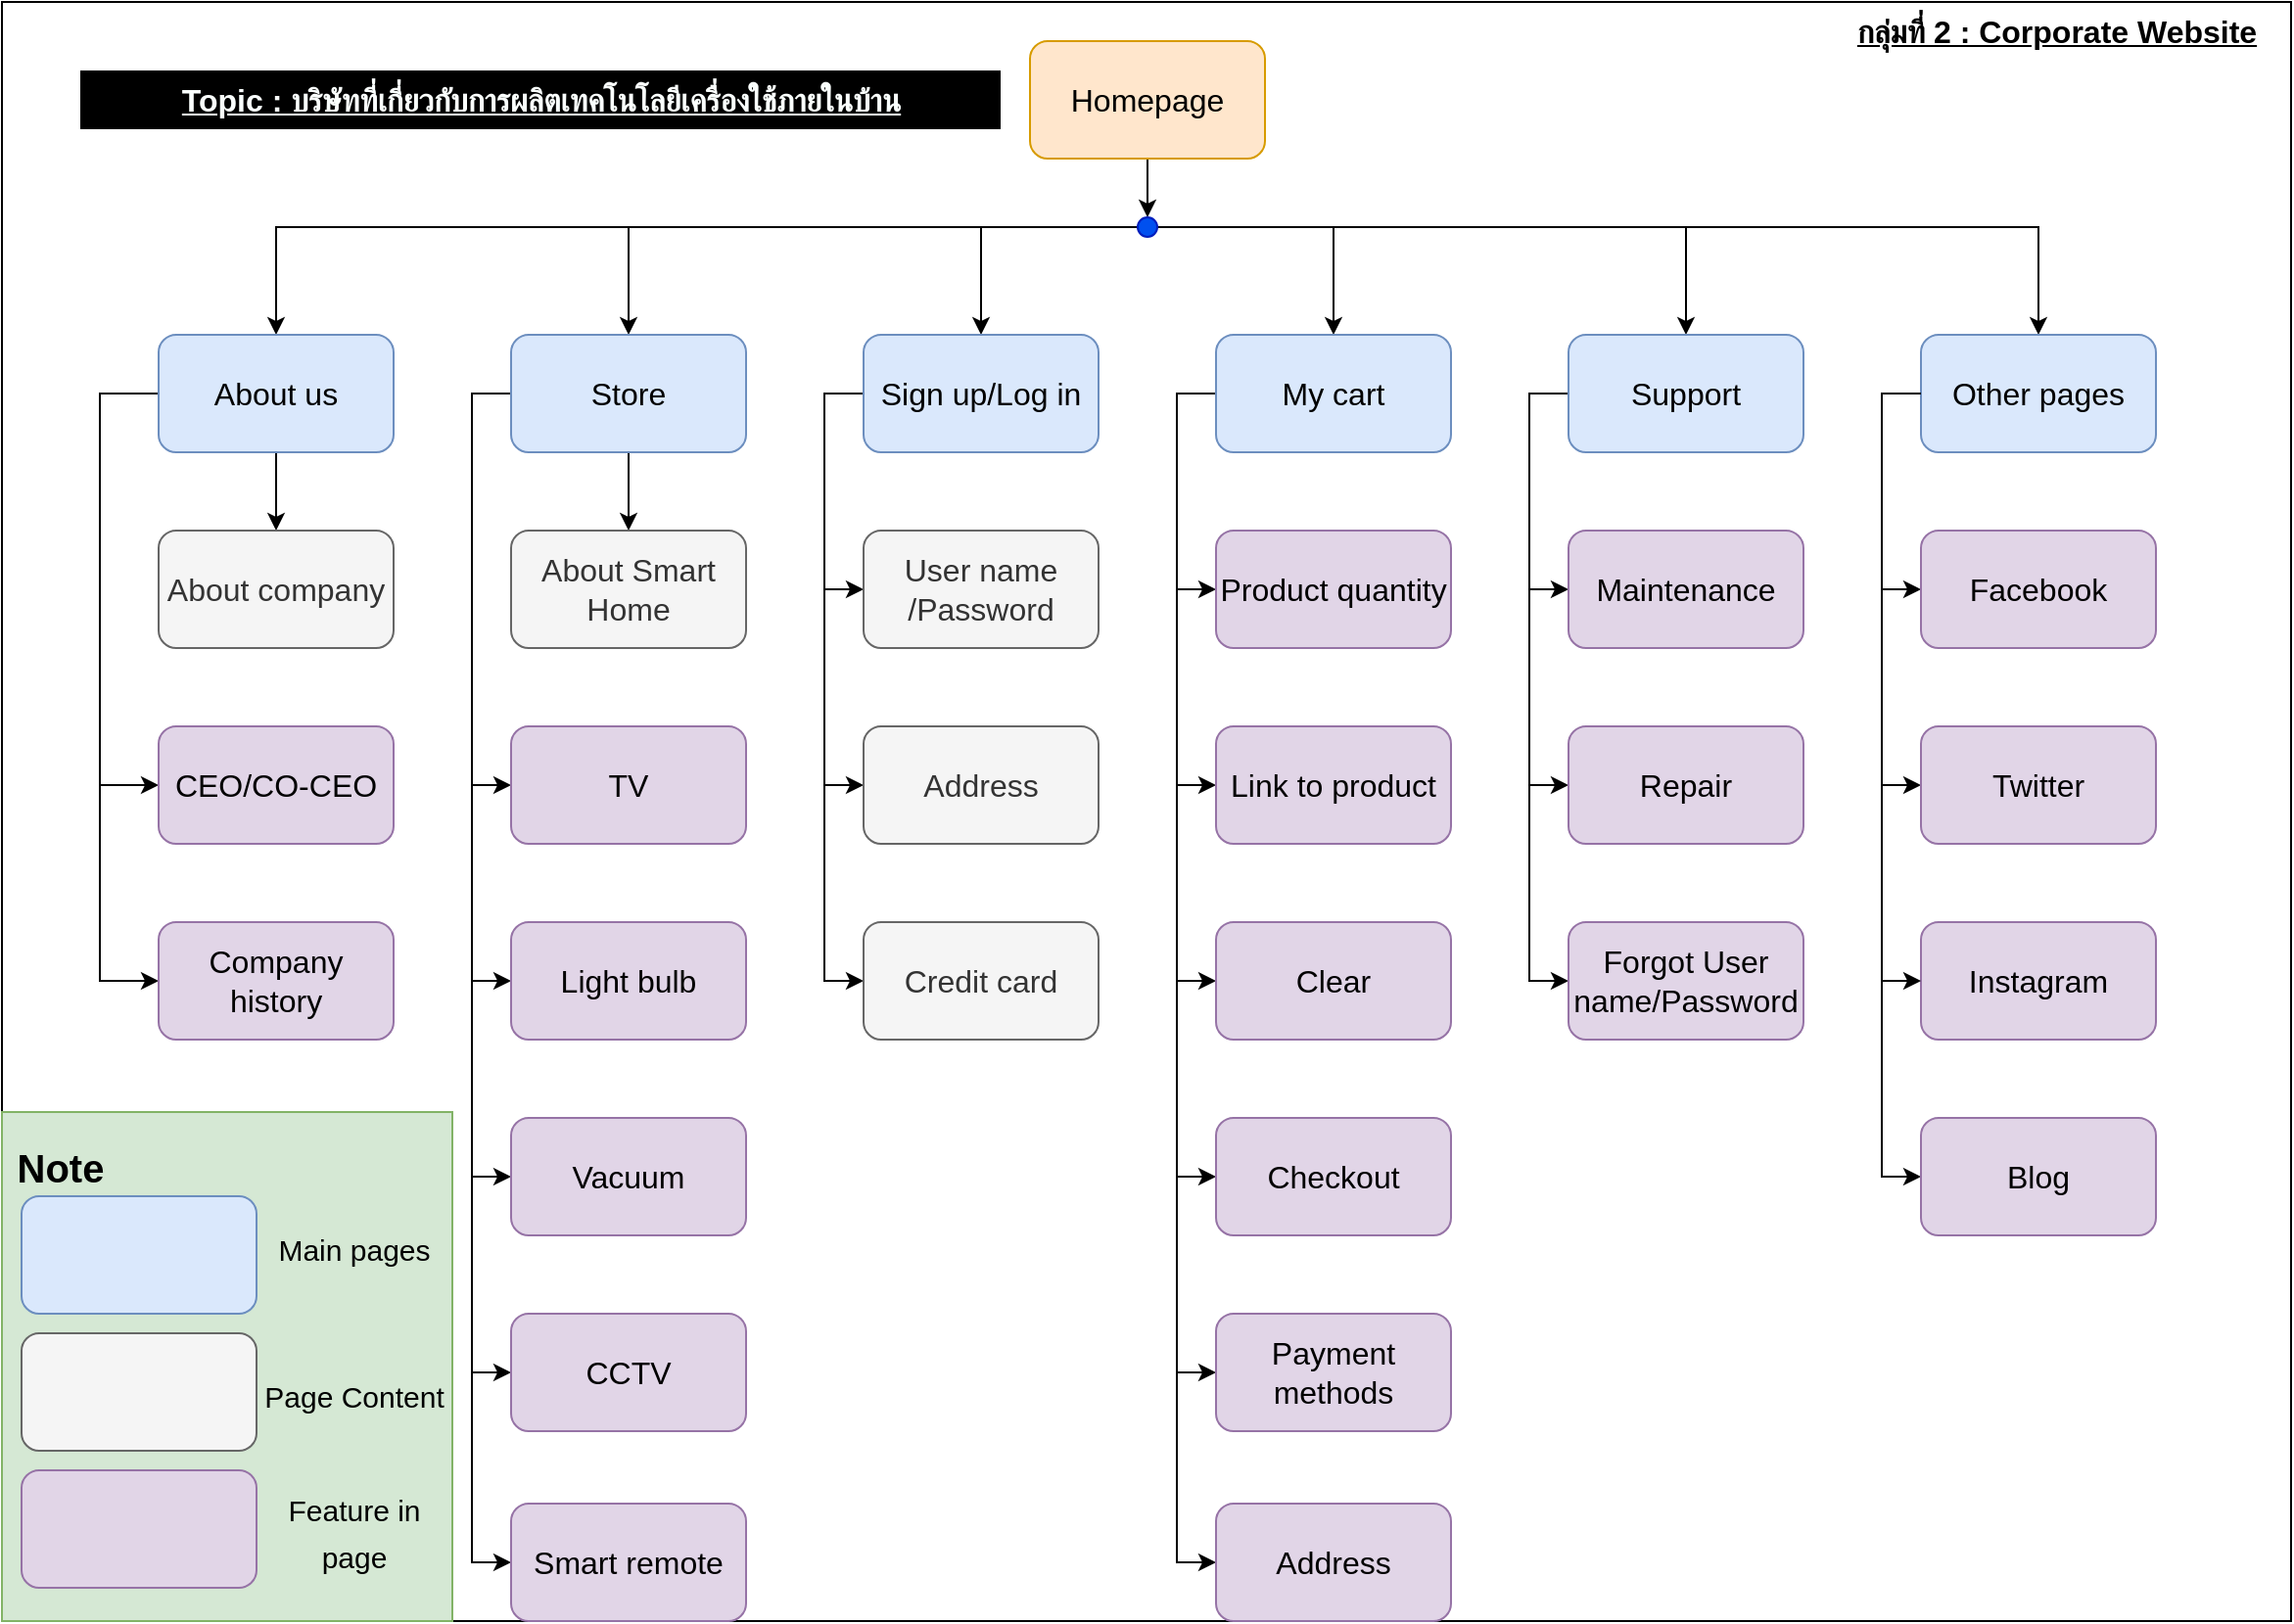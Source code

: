 <mxfile version="20.6.2" type="github">
  <diagram id="C5RBs43oDa-KdzZeNtuy" name="Page-1">
    <mxGraphModel dx="1707" dy="899" grid="1" gridSize="10" guides="1" tooltips="1" connect="1" arrows="1" fold="1" page="1" pageScale="1" pageWidth="1169" pageHeight="827" math="0" shadow="0">
      <root>
        <mxCell id="WIyWlLk6GJQsqaUBKTNV-0" />
        <mxCell id="WIyWlLk6GJQsqaUBKTNV-1" parent="WIyWlLk6GJQsqaUBKTNV-0" />
        <mxCell id="C67oyV5yBOLC5utlYlFn-113" value="" style="rounded=0;whiteSpace=wrap;html=1;fontSize=13;" vertex="1" parent="WIyWlLk6GJQsqaUBKTNV-1">
          <mxGeometry width="1169" height="827" as="geometry" />
        </mxCell>
        <mxCell id="C67oyV5yBOLC5utlYlFn-114" value="" style="edgeStyle=orthogonalEdgeStyle;rounded=0;orthogonalLoop=1;jettySize=auto;html=1;fontSize=14;" edge="1" parent="WIyWlLk6GJQsqaUBKTNV-1" source="C67oyV5yBOLC5utlYlFn-115" target="C67oyV5yBOLC5utlYlFn-122">
          <mxGeometry relative="1" as="geometry" />
        </mxCell>
        <mxCell id="C67oyV5yBOLC5utlYlFn-115" value="&lt;font style=&quot;font-size: 16px;&quot;&gt;Homepage&lt;/font&gt;" style="rounded=1;whiteSpace=wrap;html=1;fillColor=#ffe6cc;strokeColor=#d79b00;" vertex="1" parent="WIyWlLk6GJQsqaUBKTNV-1">
          <mxGeometry x="525" y="20" width="120" height="60" as="geometry" />
        </mxCell>
        <mxCell id="C67oyV5yBOLC5utlYlFn-116" style="edgeStyle=orthogonalEdgeStyle;rounded=0;orthogonalLoop=1;jettySize=auto;html=1;fontSize=14;" edge="1" parent="WIyWlLk6GJQsqaUBKTNV-1" source="C67oyV5yBOLC5utlYlFn-122" target="C67oyV5yBOLC5utlYlFn-137">
          <mxGeometry relative="1" as="geometry" />
        </mxCell>
        <mxCell id="C67oyV5yBOLC5utlYlFn-117" style="edgeStyle=orthogonalEdgeStyle;rounded=0;orthogonalLoop=1;jettySize=auto;html=1;entryX=0.5;entryY=0;entryDx=0;entryDy=0;fontSize=14;" edge="1" parent="WIyWlLk6GJQsqaUBKTNV-1" source="C67oyV5yBOLC5utlYlFn-122" target="C67oyV5yBOLC5utlYlFn-133">
          <mxGeometry relative="1" as="geometry" />
        </mxCell>
        <mxCell id="C67oyV5yBOLC5utlYlFn-118" style="edgeStyle=orthogonalEdgeStyle;rounded=0;orthogonalLoop=1;jettySize=auto;html=1;entryX=0.5;entryY=0;entryDx=0;entryDy=0;fontSize=14;" edge="1" parent="WIyWlLk6GJQsqaUBKTNV-1" source="C67oyV5yBOLC5utlYlFn-122" target="C67oyV5yBOLC5utlYlFn-126">
          <mxGeometry relative="1" as="geometry" />
        </mxCell>
        <mxCell id="C67oyV5yBOLC5utlYlFn-119" style="edgeStyle=orthogonalEdgeStyle;rounded=0;orthogonalLoop=1;jettySize=auto;html=1;fontSize=14;" edge="1" parent="WIyWlLk6GJQsqaUBKTNV-1" source="C67oyV5yBOLC5utlYlFn-122" target="C67oyV5yBOLC5utlYlFn-144">
          <mxGeometry relative="1" as="geometry" />
        </mxCell>
        <mxCell id="C67oyV5yBOLC5utlYlFn-120" style="edgeStyle=orthogonalEdgeStyle;rounded=0;orthogonalLoop=1;jettySize=auto;html=1;entryX=0.5;entryY=0;entryDx=0;entryDy=0;fontSize=14;" edge="1" parent="WIyWlLk6GJQsqaUBKTNV-1" source="C67oyV5yBOLC5utlYlFn-122" target="C67oyV5yBOLC5utlYlFn-148">
          <mxGeometry relative="1" as="geometry" />
        </mxCell>
        <mxCell id="C67oyV5yBOLC5utlYlFn-121" style="edgeStyle=orthogonalEdgeStyle;rounded=0;orthogonalLoop=1;jettySize=auto;html=1;fontSize=14;" edge="1" parent="WIyWlLk6GJQsqaUBKTNV-1" source="C67oyV5yBOLC5utlYlFn-122" target="C67oyV5yBOLC5utlYlFn-152">
          <mxGeometry relative="1" as="geometry" />
        </mxCell>
        <mxCell id="C67oyV5yBOLC5utlYlFn-122" value="" style="ellipse;whiteSpace=wrap;html=1;aspect=fixed;fontSize=14;fillColor=#0050ef;fontColor=#ffffff;strokeColor=#001DBC;" vertex="1" parent="WIyWlLk6GJQsqaUBKTNV-1">
          <mxGeometry x="580" y="110" width="10" height="10" as="geometry" />
        </mxCell>
        <mxCell id="C67oyV5yBOLC5utlYlFn-123" value="" style="edgeStyle=orthogonalEdgeStyle;rounded=0;orthogonalLoop=1;jettySize=auto;html=1;fontSize=16;" edge="1" parent="WIyWlLk6GJQsqaUBKTNV-1" source="C67oyV5yBOLC5utlYlFn-126" target="C67oyV5yBOLC5utlYlFn-153">
          <mxGeometry relative="1" as="geometry" />
        </mxCell>
        <mxCell id="C67oyV5yBOLC5utlYlFn-124" style="edgeStyle=orthogonalEdgeStyle;rounded=0;orthogonalLoop=1;jettySize=auto;html=1;fontSize=16;fontColor=#FAFFFD;" edge="1" parent="WIyWlLk6GJQsqaUBKTNV-1" source="C67oyV5yBOLC5utlYlFn-126" target="C67oyV5yBOLC5utlYlFn-159">
          <mxGeometry relative="1" as="geometry">
            <Array as="points">
              <mxPoint x="50" y="200" />
              <mxPoint x="50" y="400" />
            </Array>
          </mxGeometry>
        </mxCell>
        <mxCell id="C67oyV5yBOLC5utlYlFn-125" style="edgeStyle=orthogonalEdgeStyle;rounded=0;orthogonalLoop=1;jettySize=auto;html=1;entryX=0;entryY=0.5;entryDx=0;entryDy=0;fontSize=16;fontColor=#000000;" edge="1" parent="WIyWlLk6GJQsqaUBKTNV-1" source="C67oyV5yBOLC5utlYlFn-126" target="C67oyV5yBOLC5utlYlFn-160">
          <mxGeometry relative="1" as="geometry">
            <Array as="points">
              <mxPoint x="50" y="200" />
              <mxPoint x="50" y="500" />
            </Array>
          </mxGeometry>
        </mxCell>
        <mxCell id="C67oyV5yBOLC5utlYlFn-126" value="&lt;font style=&quot;font-size: 16px;&quot;&gt;About us&lt;/font&gt;" style="rounded=1;whiteSpace=wrap;html=1;fontSize=14;fillColor=#dae8fc;strokeColor=#6c8ebf;" vertex="1" parent="WIyWlLk6GJQsqaUBKTNV-1">
          <mxGeometry x="80" y="170" width="120" height="60" as="geometry" />
        </mxCell>
        <mxCell id="C67oyV5yBOLC5utlYlFn-127" value="" style="edgeStyle=orthogonalEdgeStyle;rounded=0;orthogonalLoop=1;jettySize=auto;html=1;fontSize=16;" edge="1" parent="WIyWlLk6GJQsqaUBKTNV-1" source="C67oyV5yBOLC5utlYlFn-133" target="C67oyV5yBOLC5utlYlFn-154">
          <mxGeometry relative="1" as="geometry" />
        </mxCell>
        <mxCell id="C67oyV5yBOLC5utlYlFn-128" style="edgeStyle=orthogonalEdgeStyle;rounded=0;orthogonalLoop=1;jettySize=auto;html=1;entryX=0;entryY=0.5;entryDx=0;entryDy=0;fontSize=16;fontColor=#000000;" edge="1" parent="WIyWlLk6GJQsqaUBKTNV-1" source="C67oyV5yBOLC5utlYlFn-133" target="C67oyV5yBOLC5utlYlFn-161">
          <mxGeometry relative="1" as="geometry">
            <Array as="points">
              <mxPoint x="240" y="200" />
              <mxPoint x="240" y="400" />
            </Array>
          </mxGeometry>
        </mxCell>
        <mxCell id="C67oyV5yBOLC5utlYlFn-129" style="edgeStyle=orthogonalEdgeStyle;rounded=0;orthogonalLoop=1;jettySize=auto;html=1;entryX=0;entryY=0.5;entryDx=0;entryDy=0;fontSize=16;fontColor=#000000;" edge="1" parent="WIyWlLk6GJQsqaUBKTNV-1" source="C67oyV5yBOLC5utlYlFn-133" target="C67oyV5yBOLC5utlYlFn-162">
          <mxGeometry relative="1" as="geometry">
            <Array as="points">
              <mxPoint x="240" y="200" />
              <mxPoint x="240" y="500" />
            </Array>
          </mxGeometry>
        </mxCell>
        <mxCell id="C67oyV5yBOLC5utlYlFn-130" style="edgeStyle=orthogonalEdgeStyle;rounded=0;orthogonalLoop=1;jettySize=auto;html=1;entryX=0;entryY=0.5;entryDx=0;entryDy=0;fontSize=16;fontColor=#000000;" edge="1" parent="WIyWlLk6GJQsqaUBKTNV-1" source="C67oyV5yBOLC5utlYlFn-133" target="C67oyV5yBOLC5utlYlFn-164">
          <mxGeometry relative="1" as="geometry">
            <Array as="points">
              <mxPoint x="240" y="200" />
              <mxPoint x="240" y="600" />
            </Array>
          </mxGeometry>
        </mxCell>
        <mxCell id="C67oyV5yBOLC5utlYlFn-131" style="edgeStyle=orthogonalEdgeStyle;rounded=0;orthogonalLoop=1;jettySize=auto;html=1;entryX=0;entryY=0.5;entryDx=0;entryDy=0;fontSize=16;fontColor=#000000;" edge="1" parent="WIyWlLk6GJQsqaUBKTNV-1" source="C67oyV5yBOLC5utlYlFn-133" target="C67oyV5yBOLC5utlYlFn-163">
          <mxGeometry relative="1" as="geometry">
            <Array as="points">
              <mxPoint x="240" y="200" />
              <mxPoint x="240" y="700" />
            </Array>
          </mxGeometry>
        </mxCell>
        <mxCell id="C67oyV5yBOLC5utlYlFn-132" style="edgeStyle=orthogonalEdgeStyle;rounded=0;orthogonalLoop=1;jettySize=auto;html=1;entryX=0;entryY=0.5;entryDx=0;entryDy=0;fontSize=16;fontColor=#000000;" edge="1" parent="WIyWlLk6GJQsqaUBKTNV-1" source="C67oyV5yBOLC5utlYlFn-133" target="C67oyV5yBOLC5utlYlFn-165">
          <mxGeometry relative="1" as="geometry">
            <Array as="points">
              <mxPoint x="240" y="200" />
              <mxPoint x="240" y="797" />
            </Array>
          </mxGeometry>
        </mxCell>
        <mxCell id="C67oyV5yBOLC5utlYlFn-133" value="&lt;font style=&quot;font-size: 16px;&quot;&gt;Store&lt;/font&gt;" style="rounded=1;whiteSpace=wrap;html=1;fontSize=14;fillColor=#dae8fc;strokeColor=#6c8ebf;" vertex="1" parent="WIyWlLk6GJQsqaUBKTNV-1">
          <mxGeometry x="260" y="170" width="120" height="60" as="geometry" />
        </mxCell>
        <mxCell id="C67oyV5yBOLC5utlYlFn-134" style="edgeStyle=orthogonalEdgeStyle;rounded=0;orthogonalLoop=1;jettySize=auto;html=1;entryX=0;entryY=0.5;entryDx=0;entryDy=0;fontSize=16;" edge="1" parent="WIyWlLk6GJQsqaUBKTNV-1" source="C67oyV5yBOLC5utlYlFn-137" target="C67oyV5yBOLC5utlYlFn-155">
          <mxGeometry relative="1" as="geometry">
            <Array as="points">
              <mxPoint x="420" y="200" />
              <mxPoint x="420" y="300" />
            </Array>
          </mxGeometry>
        </mxCell>
        <mxCell id="C67oyV5yBOLC5utlYlFn-135" style="edgeStyle=orthogonalEdgeStyle;rounded=0;orthogonalLoop=1;jettySize=auto;html=1;entryX=0;entryY=0.5;entryDx=0;entryDy=0;fontSize=16;" edge="1" parent="WIyWlLk6GJQsqaUBKTNV-1" source="C67oyV5yBOLC5utlYlFn-137" target="C67oyV5yBOLC5utlYlFn-156">
          <mxGeometry relative="1" as="geometry">
            <Array as="points">
              <mxPoint x="420" y="200" />
              <mxPoint x="420" y="400" />
            </Array>
          </mxGeometry>
        </mxCell>
        <mxCell id="C67oyV5yBOLC5utlYlFn-136" style="edgeStyle=orthogonalEdgeStyle;rounded=0;orthogonalLoop=1;jettySize=auto;html=1;entryX=0;entryY=0.5;entryDx=0;entryDy=0;fontSize=16;" edge="1" parent="WIyWlLk6GJQsqaUBKTNV-1" source="C67oyV5yBOLC5utlYlFn-137" target="C67oyV5yBOLC5utlYlFn-157">
          <mxGeometry relative="1" as="geometry">
            <Array as="points">
              <mxPoint x="420" y="200" />
              <mxPoint x="420" y="500" />
            </Array>
          </mxGeometry>
        </mxCell>
        <mxCell id="C67oyV5yBOLC5utlYlFn-137" value="&lt;font style=&quot;font-size: 16px;&quot;&gt;Sign up/Log in&lt;/font&gt;" style="rounded=1;whiteSpace=wrap;html=1;fontSize=14;fillColor=#dae8fc;strokeColor=#6c8ebf;" vertex="1" parent="WIyWlLk6GJQsqaUBKTNV-1">
          <mxGeometry x="440" y="170" width="120" height="60" as="geometry" />
        </mxCell>
        <mxCell id="C67oyV5yBOLC5utlYlFn-138" style="edgeStyle=orthogonalEdgeStyle;rounded=0;orthogonalLoop=1;jettySize=auto;html=1;entryX=0;entryY=0.5;entryDx=0;entryDy=0;fontSize=16;fontColor=#000000;" edge="1" parent="WIyWlLk6GJQsqaUBKTNV-1" source="C67oyV5yBOLC5utlYlFn-144" target="C67oyV5yBOLC5utlYlFn-166">
          <mxGeometry relative="1" as="geometry">
            <Array as="points">
              <mxPoint x="600" y="200" />
              <mxPoint x="600" y="300" />
            </Array>
          </mxGeometry>
        </mxCell>
        <mxCell id="C67oyV5yBOLC5utlYlFn-139" style="edgeStyle=orthogonalEdgeStyle;rounded=0;orthogonalLoop=1;jettySize=auto;html=1;entryX=0;entryY=0.5;entryDx=0;entryDy=0;fontSize=16;fontColor=#000000;" edge="1" parent="WIyWlLk6GJQsqaUBKTNV-1" source="C67oyV5yBOLC5utlYlFn-144" target="C67oyV5yBOLC5utlYlFn-167">
          <mxGeometry relative="1" as="geometry">
            <Array as="points">
              <mxPoint x="600" y="200" />
              <mxPoint x="600" y="400" />
            </Array>
          </mxGeometry>
        </mxCell>
        <mxCell id="C67oyV5yBOLC5utlYlFn-140" style="edgeStyle=orthogonalEdgeStyle;rounded=0;orthogonalLoop=1;jettySize=auto;html=1;entryX=0;entryY=0.5;entryDx=0;entryDy=0;fontSize=16;fontColor=#000000;" edge="1" parent="WIyWlLk6GJQsqaUBKTNV-1" source="C67oyV5yBOLC5utlYlFn-144" target="C67oyV5yBOLC5utlYlFn-168">
          <mxGeometry relative="1" as="geometry">
            <Array as="points">
              <mxPoint x="600" y="200" />
              <mxPoint x="600" y="500" />
            </Array>
          </mxGeometry>
        </mxCell>
        <mxCell id="C67oyV5yBOLC5utlYlFn-141" style="edgeStyle=orthogonalEdgeStyle;rounded=0;orthogonalLoop=1;jettySize=auto;html=1;entryX=0;entryY=0.5;entryDx=0;entryDy=0;fontSize=16;fontColor=#000000;" edge="1" parent="WIyWlLk6GJQsqaUBKTNV-1" source="C67oyV5yBOLC5utlYlFn-144" target="C67oyV5yBOLC5utlYlFn-169">
          <mxGeometry relative="1" as="geometry">
            <Array as="points">
              <mxPoint x="600" y="200" />
              <mxPoint x="600" y="600" />
            </Array>
          </mxGeometry>
        </mxCell>
        <mxCell id="C67oyV5yBOLC5utlYlFn-142" style="edgeStyle=orthogonalEdgeStyle;rounded=0;orthogonalLoop=1;jettySize=auto;html=1;entryX=0;entryY=0.5;entryDx=0;entryDy=0;fontSize=16;fontColor=#000000;" edge="1" parent="WIyWlLk6GJQsqaUBKTNV-1" source="C67oyV5yBOLC5utlYlFn-144" target="C67oyV5yBOLC5utlYlFn-170">
          <mxGeometry relative="1" as="geometry">
            <Array as="points">
              <mxPoint x="600" y="200" />
              <mxPoint x="600" y="700" />
            </Array>
          </mxGeometry>
        </mxCell>
        <mxCell id="C67oyV5yBOLC5utlYlFn-143" style="edgeStyle=orthogonalEdgeStyle;rounded=0;orthogonalLoop=1;jettySize=auto;html=1;entryX=0;entryY=0.5;entryDx=0;entryDy=0;fontSize=16;fontColor=#000000;" edge="1" parent="WIyWlLk6GJQsqaUBKTNV-1" source="C67oyV5yBOLC5utlYlFn-144" target="C67oyV5yBOLC5utlYlFn-171">
          <mxGeometry relative="1" as="geometry">
            <Array as="points">
              <mxPoint x="600" y="200" />
              <mxPoint x="600" y="797" />
            </Array>
          </mxGeometry>
        </mxCell>
        <mxCell id="C67oyV5yBOLC5utlYlFn-144" value="&lt;font style=&quot;font-size: 16px;&quot;&gt;My cart&lt;/font&gt;" style="rounded=1;whiteSpace=wrap;html=1;fontSize=14;fillColor=#dae8fc;strokeColor=#6c8ebf;" vertex="1" parent="WIyWlLk6GJQsqaUBKTNV-1">
          <mxGeometry x="620" y="170" width="120" height="60" as="geometry" />
        </mxCell>
        <mxCell id="C67oyV5yBOLC5utlYlFn-145" style="edgeStyle=orthogonalEdgeStyle;rounded=0;orthogonalLoop=1;jettySize=auto;html=1;entryX=0;entryY=0.5;entryDx=0;entryDy=0;fontSize=16;fontColor=#000000;" edge="1" parent="WIyWlLk6GJQsqaUBKTNV-1" source="C67oyV5yBOLC5utlYlFn-148" target="C67oyV5yBOLC5utlYlFn-172">
          <mxGeometry relative="1" as="geometry">
            <Array as="points">
              <mxPoint x="780" y="200" />
              <mxPoint x="780" y="300" />
            </Array>
          </mxGeometry>
        </mxCell>
        <mxCell id="C67oyV5yBOLC5utlYlFn-146" style="edgeStyle=orthogonalEdgeStyle;rounded=0;orthogonalLoop=1;jettySize=auto;html=1;entryX=0;entryY=0.5;entryDx=0;entryDy=0;fontSize=16;fontColor=#000000;" edge="1" parent="WIyWlLk6GJQsqaUBKTNV-1" source="C67oyV5yBOLC5utlYlFn-148" target="C67oyV5yBOLC5utlYlFn-173">
          <mxGeometry relative="1" as="geometry">
            <Array as="points">
              <mxPoint x="780" y="200" />
              <mxPoint x="780" y="400" />
            </Array>
          </mxGeometry>
        </mxCell>
        <mxCell id="C67oyV5yBOLC5utlYlFn-147" style="edgeStyle=orthogonalEdgeStyle;rounded=0;orthogonalLoop=1;jettySize=auto;html=1;entryX=0;entryY=0.5;entryDx=0;entryDy=0;fontSize=16;fontColor=#000000;" edge="1" parent="WIyWlLk6GJQsqaUBKTNV-1" source="C67oyV5yBOLC5utlYlFn-148" target="C67oyV5yBOLC5utlYlFn-174">
          <mxGeometry relative="1" as="geometry">
            <Array as="points">
              <mxPoint x="780" y="200" />
              <mxPoint x="780" y="500" />
            </Array>
          </mxGeometry>
        </mxCell>
        <mxCell id="C67oyV5yBOLC5utlYlFn-148" value="&lt;font style=&quot;font-size: 16px;&quot;&gt;Support&lt;/font&gt;" style="rounded=1;whiteSpace=wrap;html=1;fontSize=14;fillColor=#dae8fc;strokeColor=#6c8ebf;" vertex="1" parent="WIyWlLk6GJQsqaUBKTNV-1">
          <mxGeometry x="800" y="170" width="120" height="60" as="geometry" />
        </mxCell>
        <mxCell id="C67oyV5yBOLC5utlYlFn-149" style="edgeStyle=orthogonalEdgeStyle;rounded=0;orthogonalLoop=1;jettySize=auto;html=1;entryX=0;entryY=0.5;entryDx=0;entryDy=0;fontSize=16;fontColor=#000000;" edge="1" parent="WIyWlLk6GJQsqaUBKTNV-1" source="C67oyV5yBOLC5utlYlFn-152" target="C67oyV5yBOLC5utlYlFn-176">
          <mxGeometry relative="1" as="geometry">
            <Array as="points">
              <mxPoint x="960" y="200" />
              <mxPoint x="960" y="400" />
            </Array>
          </mxGeometry>
        </mxCell>
        <mxCell id="C67oyV5yBOLC5utlYlFn-150" style="edgeStyle=orthogonalEdgeStyle;rounded=0;orthogonalLoop=1;jettySize=auto;html=1;entryX=0;entryY=0.5;entryDx=0;entryDy=0;fontSize=16;fontColor=#000000;" edge="1" parent="WIyWlLk6GJQsqaUBKTNV-1" source="C67oyV5yBOLC5utlYlFn-152" target="C67oyV5yBOLC5utlYlFn-175">
          <mxGeometry relative="1" as="geometry">
            <Array as="points">
              <mxPoint x="960" y="200" />
              <mxPoint x="960" y="300" />
            </Array>
          </mxGeometry>
        </mxCell>
        <mxCell id="C67oyV5yBOLC5utlYlFn-151" style="edgeStyle=orthogonalEdgeStyle;rounded=0;orthogonalLoop=1;jettySize=auto;html=1;entryX=0;entryY=0.5;entryDx=0;entryDy=0;fontSize=16;fontColor=#000000;" edge="1" parent="WIyWlLk6GJQsqaUBKTNV-1" source="C67oyV5yBOLC5utlYlFn-152" target="C67oyV5yBOLC5utlYlFn-178">
          <mxGeometry relative="1" as="geometry">
            <Array as="points">
              <mxPoint x="960" y="200" />
              <mxPoint x="960" y="600" />
            </Array>
          </mxGeometry>
        </mxCell>
        <mxCell id="C67oyV5yBOLC5utlYlFn-152" value="&lt;font style=&quot;font-size: 16px;&quot;&gt;Other pages&lt;/font&gt;" style="rounded=1;whiteSpace=wrap;html=1;fontSize=14;fillColor=#dae8fc;strokeColor=#6c8ebf;" vertex="1" parent="WIyWlLk6GJQsqaUBKTNV-1">
          <mxGeometry x="980" y="170" width="120" height="60" as="geometry" />
        </mxCell>
        <mxCell id="C67oyV5yBOLC5utlYlFn-153" value="&lt;div style=&quot;text-align: left;&quot;&gt;&lt;font size=&quot;3&quot;&gt;About company&lt;/font&gt;&lt;/div&gt;" style="whiteSpace=wrap;html=1;fontSize=14;fillColor=#f5f5f5;strokeColor=#666666;rounded=1;fontColor=#333333;" vertex="1" parent="WIyWlLk6GJQsqaUBKTNV-1">
          <mxGeometry x="80" y="270" width="120" height="60" as="geometry" />
        </mxCell>
        <mxCell id="C67oyV5yBOLC5utlYlFn-154" value="&lt;font size=&quot;3&quot;&gt;About Smart Home&lt;/font&gt;" style="whiteSpace=wrap;html=1;fontSize=14;fillColor=#f5f5f5;strokeColor=#666666;rounded=1;fontColor=#333333;" vertex="1" parent="WIyWlLk6GJQsqaUBKTNV-1">
          <mxGeometry x="260" y="270" width="120" height="60" as="geometry" />
        </mxCell>
        <mxCell id="C67oyV5yBOLC5utlYlFn-155" value="&lt;font size=&quot;3&quot;&gt;User name&lt;br&gt;/Password&lt;br&gt;&lt;/font&gt;" style="whiteSpace=wrap;html=1;fontSize=14;fillColor=#f5f5f5;strokeColor=#666666;rounded=1;fontColor=#333333;" vertex="1" parent="WIyWlLk6GJQsqaUBKTNV-1">
          <mxGeometry x="440" y="270" width="120" height="60" as="geometry" />
        </mxCell>
        <mxCell id="C67oyV5yBOLC5utlYlFn-156" value="&lt;font size=&quot;3&quot;&gt;Address&lt;br&gt;&lt;/font&gt;" style="whiteSpace=wrap;html=1;fontSize=14;fillColor=#f5f5f5;strokeColor=#666666;rounded=1;fontColor=#333333;" vertex="1" parent="WIyWlLk6GJQsqaUBKTNV-1">
          <mxGeometry x="440" y="370" width="120" height="60" as="geometry" />
        </mxCell>
        <mxCell id="C67oyV5yBOLC5utlYlFn-157" value="&lt;font size=&quot;3&quot;&gt;Credit card&lt;br&gt;&lt;/font&gt;" style="whiteSpace=wrap;html=1;fontSize=14;fillColor=#f5f5f5;strokeColor=#666666;rounded=1;fontColor=#333333;" vertex="1" parent="WIyWlLk6GJQsqaUBKTNV-1">
          <mxGeometry x="440" y="470" width="120" height="60" as="geometry" />
        </mxCell>
        <mxCell id="C67oyV5yBOLC5utlYlFn-158" value="&lt;b&gt;&lt;u&gt;Topic : บริษัทที่เกี่ยวกับการผลิตเทคโนโลยีเครื่องใช้ภายในบ้าน&lt;/u&gt;&lt;/b&gt;" style="text;html=1;align=center;verticalAlign=middle;resizable=0;points=[];autosize=1;strokeColor=none;fillColor=#000000;fontSize=16;fontColor=#FAFFFD;" vertex="1" parent="WIyWlLk6GJQsqaUBKTNV-1">
          <mxGeometry x="40" y="35" width="470" height="30" as="geometry" />
        </mxCell>
        <mxCell id="C67oyV5yBOLC5utlYlFn-159" value="&lt;font color=&quot;#000000&quot;&gt;&lt;span style=&quot;font-size: 16px;&quot;&gt;CEO/CO-CEO&lt;/span&gt;&lt;/font&gt;" style="rounded=1;whiteSpace=wrap;html=1;fontSize=14;fillColor=#e1d5e7;strokeColor=#9673a6;" vertex="1" parent="WIyWlLk6GJQsqaUBKTNV-1">
          <mxGeometry x="80" y="370" width="120" height="60" as="geometry" />
        </mxCell>
        <mxCell id="C67oyV5yBOLC5utlYlFn-160" value="&lt;font style=&quot;font-size: 16px;&quot;&gt;Company history&lt;/font&gt;" style="rounded=1;whiteSpace=wrap;html=1;fontSize=14;fillColor=#e1d5e7;strokeColor=#9673a6;" vertex="1" parent="WIyWlLk6GJQsqaUBKTNV-1">
          <mxGeometry x="80" y="470" width="120" height="60" as="geometry" />
        </mxCell>
        <mxCell id="C67oyV5yBOLC5utlYlFn-161" value="&lt;font style=&quot;font-size: 16px;&quot;&gt;TV&lt;/font&gt;" style="rounded=1;whiteSpace=wrap;html=1;fontSize=14;fillColor=#e1d5e7;strokeColor=#9673a6;" vertex="1" parent="WIyWlLk6GJQsqaUBKTNV-1">
          <mxGeometry x="260" y="370" width="120" height="60" as="geometry" />
        </mxCell>
        <mxCell id="C67oyV5yBOLC5utlYlFn-162" value="&lt;font style=&quot;font-size: 16px;&quot;&gt;Light bulb&lt;/font&gt;" style="rounded=1;whiteSpace=wrap;html=1;fontSize=14;fillColor=#e1d5e7;strokeColor=#9673a6;" vertex="1" parent="WIyWlLk6GJQsqaUBKTNV-1">
          <mxGeometry x="260" y="470" width="120" height="60" as="geometry" />
        </mxCell>
        <mxCell id="C67oyV5yBOLC5utlYlFn-163" value="&lt;font style=&quot;font-size: 16px;&quot;&gt;CCTV&lt;/font&gt;" style="rounded=1;whiteSpace=wrap;html=1;fontSize=14;fillColor=#e1d5e7;strokeColor=#9673a6;" vertex="1" parent="WIyWlLk6GJQsqaUBKTNV-1">
          <mxGeometry x="260" y="670" width="120" height="60" as="geometry" />
        </mxCell>
        <mxCell id="C67oyV5yBOLC5utlYlFn-164" value="&lt;font style=&quot;font-size: 16px;&quot;&gt;Vacuum&lt;/font&gt;" style="rounded=1;whiteSpace=wrap;html=1;fontSize=14;fillColor=#e1d5e7;strokeColor=#9673a6;" vertex="1" parent="WIyWlLk6GJQsqaUBKTNV-1">
          <mxGeometry x="260" y="570" width="120" height="60" as="geometry" />
        </mxCell>
        <mxCell id="C67oyV5yBOLC5utlYlFn-165" value="&lt;font style=&quot;font-size: 16px;&quot;&gt;Smart remote&lt;/font&gt;" style="rounded=1;whiteSpace=wrap;html=1;fontSize=14;fillColor=#e1d5e7;strokeColor=#9673a6;" vertex="1" parent="WIyWlLk6GJQsqaUBKTNV-1">
          <mxGeometry x="260" y="767" width="120" height="60" as="geometry" />
        </mxCell>
        <mxCell id="C67oyV5yBOLC5utlYlFn-166" value="&lt;font style=&quot;font-size: 16px;&quot;&gt;Product quantity&lt;/font&gt;" style="rounded=1;whiteSpace=wrap;html=1;fontSize=14;fillColor=#e1d5e7;strokeColor=#9673a6;" vertex="1" parent="WIyWlLk6GJQsqaUBKTNV-1">
          <mxGeometry x="620" y="270" width="120" height="60" as="geometry" />
        </mxCell>
        <mxCell id="C67oyV5yBOLC5utlYlFn-167" value="&lt;font style=&quot;font-size: 16px;&quot;&gt;Link to product&lt;/font&gt;" style="rounded=1;whiteSpace=wrap;html=1;fontSize=14;fillColor=#e1d5e7;strokeColor=#9673a6;" vertex="1" parent="WIyWlLk6GJQsqaUBKTNV-1">
          <mxGeometry x="620" y="370" width="120" height="60" as="geometry" />
        </mxCell>
        <mxCell id="C67oyV5yBOLC5utlYlFn-168" value="&lt;font style=&quot;font-size: 16px;&quot;&gt;Clear&lt;/font&gt;" style="rounded=1;whiteSpace=wrap;html=1;fontSize=14;fillColor=#e1d5e7;strokeColor=#9673a6;" vertex="1" parent="WIyWlLk6GJQsqaUBKTNV-1">
          <mxGeometry x="620" y="470" width="120" height="60" as="geometry" />
        </mxCell>
        <mxCell id="C67oyV5yBOLC5utlYlFn-169" value="&lt;font style=&quot;font-size: 16px;&quot;&gt;Checkout&lt;/font&gt;" style="rounded=1;whiteSpace=wrap;html=1;fontSize=14;fillColor=#e1d5e7;strokeColor=#9673a6;" vertex="1" parent="WIyWlLk6GJQsqaUBKTNV-1">
          <mxGeometry x="620" y="570" width="120" height="60" as="geometry" />
        </mxCell>
        <mxCell id="C67oyV5yBOLC5utlYlFn-170" value="&lt;span style=&quot;font-size: 16px;&quot;&gt;Payment methods&lt;/span&gt;" style="rounded=1;whiteSpace=wrap;html=1;fontSize=14;fillColor=#e1d5e7;strokeColor=#9673a6;" vertex="1" parent="WIyWlLk6GJQsqaUBKTNV-1">
          <mxGeometry x="620" y="670" width="120" height="60" as="geometry" />
        </mxCell>
        <mxCell id="C67oyV5yBOLC5utlYlFn-171" value="&lt;font style=&quot;font-size: 16px;&quot;&gt;Address&lt;/font&gt;" style="rounded=1;whiteSpace=wrap;html=1;fontSize=14;fillColor=#e1d5e7;strokeColor=#9673a6;" vertex="1" parent="WIyWlLk6GJQsqaUBKTNV-1">
          <mxGeometry x="620" y="767" width="120" height="60" as="geometry" />
        </mxCell>
        <mxCell id="C67oyV5yBOLC5utlYlFn-172" value="&lt;font style=&quot;font-size: 16px;&quot;&gt;Maintenance&lt;/font&gt;" style="rounded=1;whiteSpace=wrap;html=1;fontSize=14;fillColor=#e1d5e7;strokeColor=#9673a6;" vertex="1" parent="WIyWlLk6GJQsqaUBKTNV-1">
          <mxGeometry x="800" y="270" width="120" height="60" as="geometry" />
        </mxCell>
        <mxCell id="C67oyV5yBOLC5utlYlFn-173" value="&lt;font style=&quot;font-size: 16px;&quot;&gt;Repair&lt;/font&gt;" style="rounded=1;whiteSpace=wrap;html=1;fontSize=14;fillColor=#e1d5e7;strokeColor=#9673a6;" vertex="1" parent="WIyWlLk6GJQsqaUBKTNV-1">
          <mxGeometry x="800" y="370" width="120" height="60" as="geometry" />
        </mxCell>
        <mxCell id="C67oyV5yBOLC5utlYlFn-174" value="&lt;font style=&quot;font-size: 16px;&quot;&gt;Forgot User name/Password&lt;/font&gt;" style="rounded=1;whiteSpace=wrap;html=1;fontSize=14;fillColor=#e1d5e7;strokeColor=#9673a6;" vertex="1" parent="WIyWlLk6GJQsqaUBKTNV-1">
          <mxGeometry x="800" y="470" width="120" height="60" as="geometry" />
        </mxCell>
        <mxCell id="C67oyV5yBOLC5utlYlFn-175" value="&lt;font style=&quot;font-size: 16px;&quot;&gt;Facebook&lt;/font&gt;" style="rounded=1;whiteSpace=wrap;html=1;fontSize=14;fillColor=#e1d5e7;strokeColor=#9673a6;" vertex="1" parent="WIyWlLk6GJQsqaUBKTNV-1">
          <mxGeometry x="980" y="270" width="120" height="60" as="geometry" />
        </mxCell>
        <mxCell id="C67oyV5yBOLC5utlYlFn-176" value="&lt;font style=&quot;font-size: 16px;&quot;&gt;Twitter&lt;/font&gt;" style="rounded=1;whiteSpace=wrap;html=1;fontSize=14;fillColor=#e1d5e7;strokeColor=#9673a6;" vertex="1" parent="WIyWlLk6GJQsqaUBKTNV-1">
          <mxGeometry x="980" y="370" width="120" height="60" as="geometry" />
        </mxCell>
        <mxCell id="C67oyV5yBOLC5utlYlFn-177" value="&lt;font style=&quot;font-size: 16px;&quot;&gt;Instagram&lt;/font&gt;" style="rounded=1;whiteSpace=wrap;html=1;fontSize=14;fillColor=#e1d5e7;strokeColor=#9673a6;" vertex="1" parent="WIyWlLk6GJQsqaUBKTNV-1">
          <mxGeometry x="980" y="470" width="120" height="60" as="geometry" />
        </mxCell>
        <mxCell id="C67oyV5yBOLC5utlYlFn-178" value="&lt;font style=&quot;font-size: 16px;&quot;&gt;Blog&lt;/font&gt;" style="rounded=1;whiteSpace=wrap;html=1;fontSize=14;fillColor=#e1d5e7;strokeColor=#9673a6;" vertex="1" parent="WIyWlLk6GJQsqaUBKTNV-1">
          <mxGeometry x="980" y="570" width="120" height="60" as="geometry" />
        </mxCell>
        <mxCell id="C67oyV5yBOLC5utlYlFn-179" style="edgeStyle=orthogonalEdgeStyle;rounded=0;orthogonalLoop=1;jettySize=auto;html=1;entryX=0;entryY=0.5;entryDx=0;entryDy=0;fontSize=16;fontColor=#000000;" edge="1" parent="WIyWlLk6GJQsqaUBKTNV-1">
          <mxGeometry relative="1" as="geometry">
            <mxPoint x="980" y="200" as="sourcePoint" />
            <mxPoint x="980" y="500" as="targetPoint" />
            <Array as="points">
              <mxPoint x="960" y="200" />
              <mxPoint x="960" y="500" />
            </Array>
          </mxGeometry>
        </mxCell>
        <mxCell id="C67oyV5yBOLC5utlYlFn-180" value="" style="rounded=0;whiteSpace=wrap;html=1;fontSize=16;fillColor=#d5e8d4;strokeColor=#82b366;" vertex="1" parent="WIyWlLk6GJQsqaUBKTNV-1">
          <mxGeometry y="567" width="230" height="260" as="geometry" />
        </mxCell>
        <mxCell id="C67oyV5yBOLC5utlYlFn-181" value="Note" style="text;html=1;strokeColor=none;fillColor=none;align=center;verticalAlign=middle;whiteSpace=wrap;rounded=0;fontSize=20;fontColor=#000000;fontStyle=1" vertex="1" parent="WIyWlLk6GJQsqaUBKTNV-1">
          <mxGeometry y="580" width="60" height="30" as="geometry" />
        </mxCell>
        <mxCell id="C67oyV5yBOLC5utlYlFn-182" value="" style="whiteSpace=wrap;html=1;fontSize=14;fillColor=#f5f5f5;strokeColor=#666666;rounded=1;fontColor=#333333;" vertex="1" parent="WIyWlLk6GJQsqaUBKTNV-1">
          <mxGeometry x="10" y="680" width="120" height="60" as="geometry" />
        </mxCell>
        <mxCell id="C67oyV5yBOLC5utlYlFn-183" value="" style="rounded=1;whiteSpace=wrap;html=1;fontSize=14;fillColor=#dae8fc;strokeColor=#6c8ebf;" vertex="1" parent="WIyWlLk6GJQsqaUBKTNV-1">
          <mxGeometry x="10" y="610" width="120" height="60" as="geometry" />
        </mxCell>
        <mxCell id="C67oyV5yBOLC5utlYlFn-184" value="" style="rounded=1;whiteSpace=wrap;html=1;fontSize=14;fillColor=#e1d5e7;strokeColor=#9673a6;" vertex="1" parent="WIyWlLk6GJQsqaUBKTNV-1">
          <mxGeometry x="10" y="750" width="120" height="60" as="geometry" />
        </mxCell>
        <mxCell id="C67oyV5yBOLC5utlYlFn-185" value="&lt;font style=&quot;font-size: 15px;&quot;&gt;Main pages&lt;/font&gt;" style="text;html=1;strokeColor=none;fillColor=none;align=center;verticalAlign=middle;whiteSpace=wrap;rounded=0;fontSize=20;fontColor=#000000;" vertex="1" parent="WIyWlLk6GJQsqaUBKTNV-1">
          <mxGeometry x="130" y="620" width="100" height="30" as="geometry" />
        </mxCell>
        <mxCell id="C67oyV5yBOLC5utlYlFn-186" value="&lt;font style=&quot;font-size: 15px;&quot;&gt;Page Content&lt;/font&gt;" style="text;html=1;strokeColor=none;fillColor=none;align=center;verticalAlign=middle;whiteSpace=wrap;rounded=0;fontSize=20;fontColor=#000000;" vertex="1" parent="WIyWlLk6GJQsqaUBKTNV-1">
          <mxGeometry x="130" y="695" width="100" height="30" as="geometry" />
        </mxCell>
        <mxCell id="C67oyV5yBOLC5utlYlFn-187" value="&lt;span style=&quot;font-size: 15px;&quot;&gt;Feature in page&lt;/span&gt;" style="text;html=1;strokeColor=none;fillColor=none;align=center;verticalAlign=middle;whiteSpace=wrap;rounded=0;fontSize=20;fontColor=#000000;" vertex="1" parent="WIyWlLk6GJQsqaUBKTNV-1">
          <mxGeometry x="130" y="765" width="100" height="30" as="geometry" />
        </mxCell>
        <mxCell id="C67oyV5yBOLC5utlYlFn-188" value="&lt;b&gt;&lt;u&gt;กลุ่มที่ 2 : Corporate Website&lt;/u&gt;&lt;/b&gt;" style="text;html=1;align=center;verticalAlign=middle;resizable=0;points=[];autosize=1;strokeColor=none;fillColor=none;fontSize=16;fontColor=#000000;" vertex="1" parent="WIyWlLk6GJQsqaUBKTNV-1">
          <mxGeometry x="929" width="240" height="30" as="geometry" />
        </mxCell>
      </root>
    </mxGraphModel>
  </diagram>
</mxfile>
